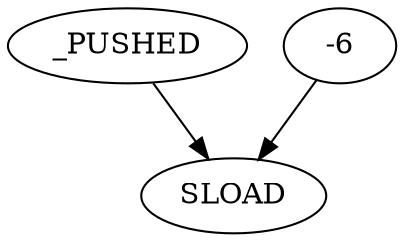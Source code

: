 // TEST
digraph {
	n0 [label=_PUSHED shape=oval]
	n1 [label=SLOAD shape=oval]
	-6 -> n1 [label="" color="" style=solid]
	n0 -> n1 [label="" color="" style=solid]
}
